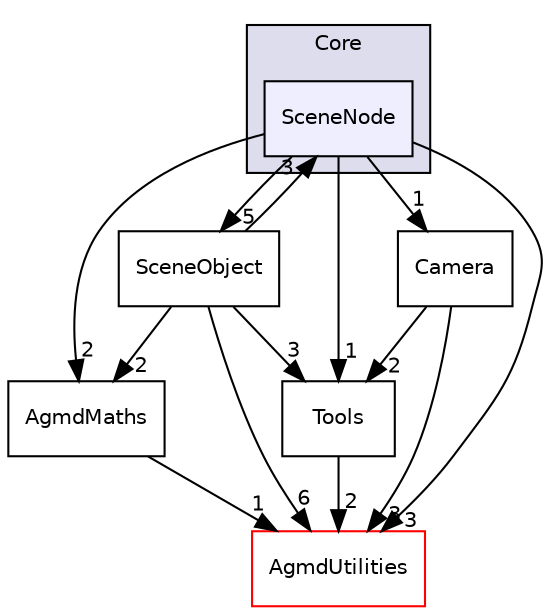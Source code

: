 digraph "src/Agmd3D/Core/SceneNode" {
  compound=true
  node [ fontsize="10", fontname="Helvetica"];
  edge [ labelfontsize="10", labelfontname="Helvetica"];
  subgraph clusterdir_b3e9ade9c04b4b48621f7755b7dfe0ba {
    graph [ bgcolor="#ddddee", pencolor="black", label="Core" fontname="Helvetica", fontsize="10", URL="dir_b3e9ade9c04b4b48621f7755b7dfe0ba.html"]
  dir_b325b6360a356c40637cc064a1a91846 [shape=box, label="SceneNode", style="filled", fillcolor="#eeeeff", pencolor="black", URL="dir_b325b6360a356c40637cc064a1a91846.html"];
  }
  dir_cca31f67a602b23ef1baf6834595729f [shape=box label="SceneObject" URL="dir_cca31f67a602b23ef1baf6834595729f.html"];
  dir_c11272a1c791afc0e19bc74f6f6797fb [shape=box label="AgmdUtilities" fillcolor="white" style="filled" color="red" URL="dir_c11272a1c791afc0e19bc74f6f6797fb.html"];
  dir_7a753a22e7bf4916eb9b8abecd6ffc90 [shape=box label="Tools" URL="dir_7a753a22e7bf4916eb9b8abecd6ffc90.html"];
  dir_63fe998611d45edd7ddae16015d2257a [shape=box label="AgmdMaths" URL="dir_63fe998611d45edd7ddae16015d2257a.html"];
  dir_f0d9cf45b2f8fd249c42218e6bdf9768 [shape=box label="Camera" URL="dir_f0d9cf45b2f8fd249c42218e6bdf9768.html"];
  dir_cca31f67a602b23ef1baf6834595729f->dir_c11272a1c791afc0e19bc74f6f6797fb [headlabel="6", labeldistance=1.5 headhref="dir_000015_000034.html"];
  dir_cca31f67a602b23ef1baf6834595729f->dir_7a753a22e7bf4916eb9b8abecd6ffc90 [headlabel="3", labeldistance=1.5 headhref="dir_000015_000018.html"];
  dir_cca31f67a602b23ef1baf6834595729f->dir_63fe998611d45edd7ddae16015d2257a [headlabel="2", labeldistance=1.5 headhref="dir_000015_000025.html"];
  dir_cca31f67a602b23ef1baf6834595729f->dir_b325b6360a356c40637cc064a1a91846 [headlabel="3", labeldistance=1.5 headhref="dir_000015_000014.html"];
  dir_7a753a22e7bf4916eb9b8abecd6ffc90->dir_c11272a1c791afc0e19bc74f6f6797fb [headlabel="2", labeldistance=1.5 headhref="dir_000018_000034.html"];
  dir_63fe998611d45edd7ddae16015d2257a->dir_c11272a1c791afc0e19bc74f6f6797fb [headlabel="1", labeldistance=1.5 headhref="dir_000025_000034.html"];
  dir_f0d9cf45b2f8fd249c42218e6bdf9768->dir_c11272a1c791afc0e19bc74f6f6797fb [headlabel="3", labeldistance=1.5 headhref="dir_000009_000034.html"];
  dir_f0d9cf45b2f8fd249c42218e6bdf9768->dir_7a753a22e7bf4916eb9b8abecd6ffc90 [headlabel="2", labeldistance=1.5 headhref="dir_000009_000018.html"];
  dir_b325b6360a356c40637cc064a1a91846->dir_cca31f67a602b23ef1baf6834595729f [headlabel="5", labeldistance=1.5 headhref="dir_000014_000015.html"];
  dir_b325b6360a356c40637cc064a1a91846->dir_c11272a1c791afc0e19bc74f6f6797fb [headlabel="3", labeldistance=1.5 headhref="dir_000014_000034.html"];
  dir_b325b6360a356c40637cc064a1a91846->dir_7a753a22e7bf4916eb9b8abecd6ffc90 [headlabel="1", labeldistance=1.5 headhref="dir_000014_000018.html"];
  dir_b325b6360a356c40637cc064a1a91846->dir_63fe998611d45edd7ddae16015d2257a [headlabel="2", labeldistance=1.5 headhref="dir_000014_000025.html"];
  dir_b325b6360a356c40637cc064a1a91846->dir_f0d9cf45b2f8fd249c42218e6bdf9768 [headlabel="1", labeldistance=1.5 headhref="dir_000014_000009.html"];
}
